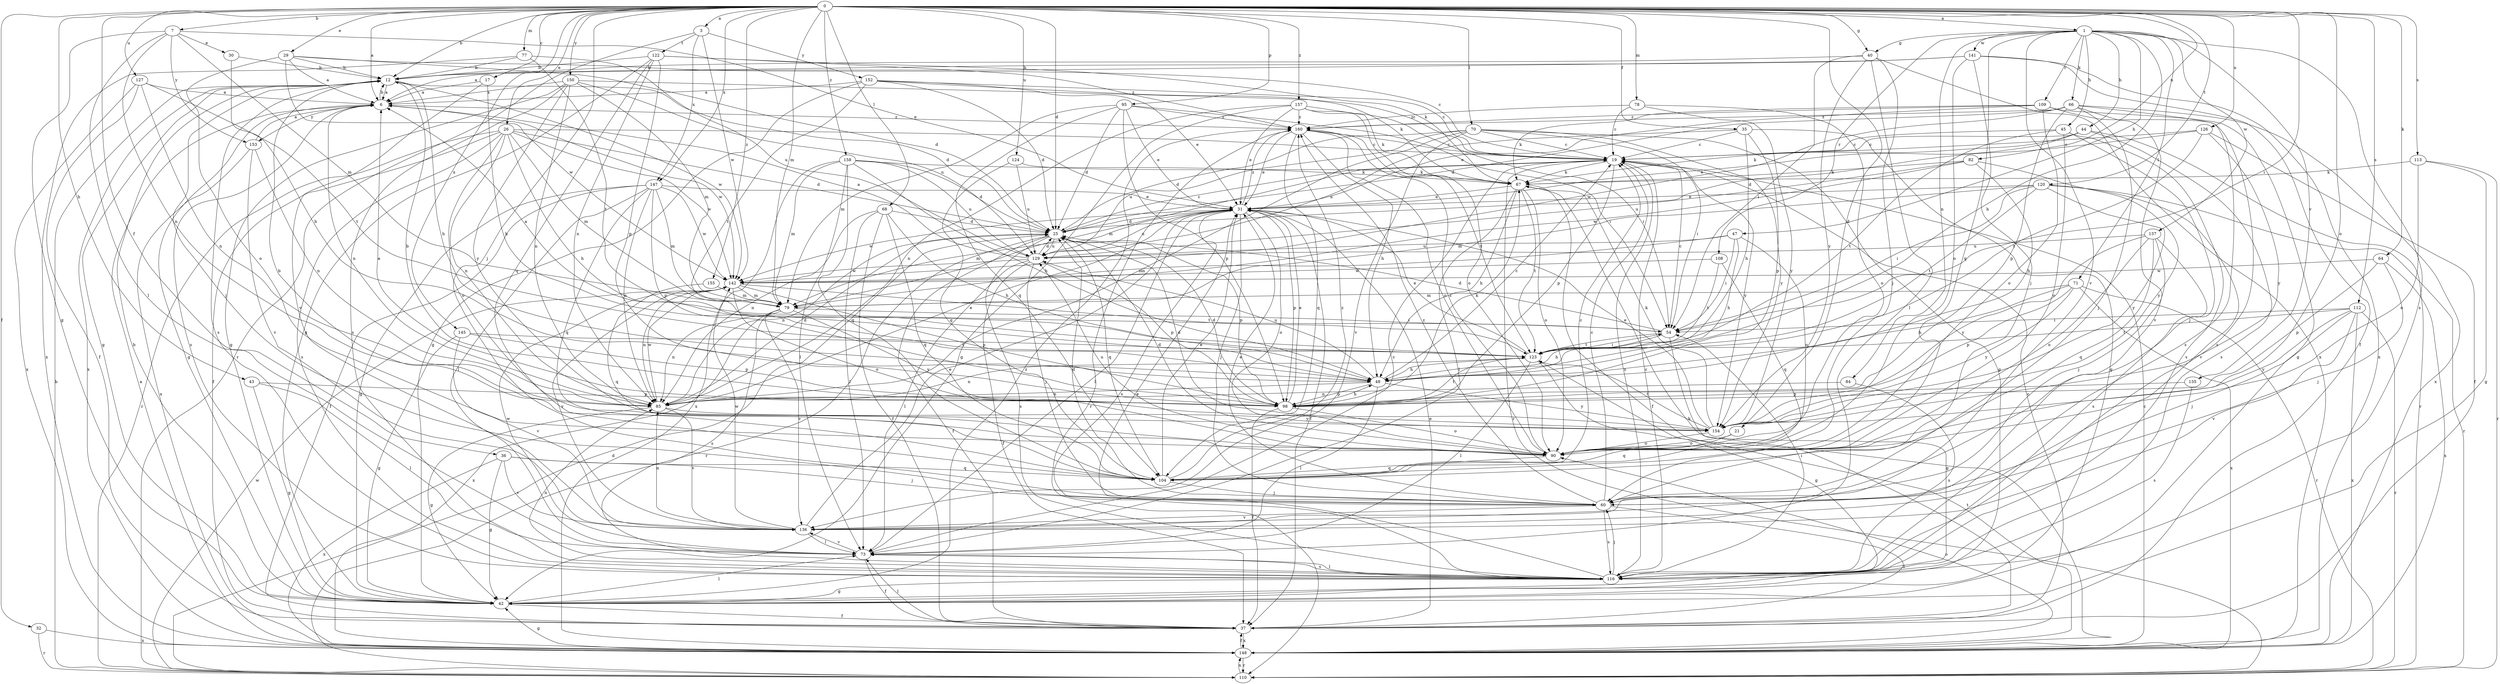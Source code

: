 strict digraph  {
0;
1;
3;
6;
7;
12;
17;
19;
21;
25;
26;
29;
30;
31;
32;
35;
36;
37;
40;
42;
43;
44;
45;
47;
48;
54;
60;
64;
66;
67;
68;
70;
71;
73;
77;
78;
79;
82;
84;
85;
90;
95;
98;
104;
108;
109;
110;
112;
113;
116;
120;
122;
123;
124;
126;
127;
129;
135;
136;
137;
141;
142;
145;
147;
148;
150;
152;
153;
154;
155;
157;
158;
160;
0 -> 1  [label=a];
0 -> 3  [label=a];
0 -> 6  [label=a];
0 -> 7  [label=b];
0 -> 12  [label=b];
0 -> 17  [label=c];
0 -> 21  [label=d];
0 -> 25  [label=d];
0 -> 26  [label=e];
0 -> 29  [label=e];
0 -> 32  [label=f];
0 -> 35  [label=f];
0 -> 36  [label=f];
0 -> 40  [label=g];
0 -> 43  [label=h];
0 -> 54  [label=i];
0 -> 60  [label=j];
0 -> 64  [label=k];
0 -> 68  [label=l];
0 -> 70  [label=l];
0 -> 77  [label=m];
0 -> 78  [label=m];
0 -> 79  [label=m];
0 -> 82  [label=n];
0 -> 90  [label=o];
0 -> 95  [label=p];
0 -> 112  [label=s];
0 -> 113  [label=s];
0 -> 120  [label=t];
0 -> 124  [label=u];
0 -> 126  [label=u];
0 -> 127  [label=u];
0 -> 145  [label=x];
0 -> 147  [label=x];
0 -> 150  [label=y];
0 -> 155  [label=z];
0 -> 157  [label=z];
0 -> 158  [label=z];
1 -> 40  [label=g];
1 -> 44  [label=h];
1 -> 45  [label=h];
1 -> 47  [label=h];
1 -> 48  [label=h];
1 -> 66  [label=k];
1 -> 71  [label=l];
1 -> 84  [label=n];
1 -> 104  [label=q];
1 -> 108  [label=r];
1 -> 109  [label=r];
1 -> 116  [label=s];
1 -> 135  [label=v];
1 -> 136  [label=v];
1 -> 137  [label=w];
1 -> 141  [label=w];
3 -> 110  [label=r];
3 -> 122  [label=t];
3 -> 142  [label=w];
3 -> 147  [label=x];
3 -> 152  [label=y];
6 -> 12  [label=b];
6 -> 42  [label=g];
6 -> 85  [label=n];
6 -> 116  [label=s];
6 -> 142  [label=w];
6 -> 153  [label=y];
6 -> 160  [label=z];
7 -> 30  [label=e];
7 -> 31  [label=e];
7 -> 42  [label=g];
7 -> 73  [label=l];
7 -> 79  [label=m];
7 -> 85  [label=n];
7 -> 153  [label=y];
12 -> 6  [label=a];
12 -> 25  [label=d];
12 -> 42  [label=g];
12 -> 48  [label=h];
12 -> 60  [label=j];
12 -> 116  [label=s];
12 -> 142  [label=w];
12 -> 148  [label=x];
17 -> 6  [label=a];
17 -> 48  [label=h];
17 -> 136  [label=v];
19 -> 67  [label=k];
19 -> 79  [label=m];
19 -> 98  [label=p];
19 -> 110  [label=r];
19 -> 116  [label=s];
19 -> 154  [label=y];
21 -> 90  [label=o];
21 -> 104  [label=q];
25 -> 19  [label=c];
25 -> 37  [label=f];
25 -> 85  [label=n];
25 -> 98  [label=p];
25 -> 104  [label=q];
25 -> 110  [label=r];
25 -> 116  [label=s];
25 -> 129  [label=u];
26 -> 19  [label=c];
26 -> 25  [label=d];
26 -> 37  [label=f];
26 -> 48  [label=h];
26 -> 79  [label=m];
26 -> 85  [label=n];
26 -> 90  [label=o];
26 -> 110  [label=r];
26 -> 116  [label=s];
26 -> 142  [label=w];
29 -> 6  [label=a];
29 -> 12  [label=b];
29 -> 19  [label=c];
29 -> 25  [label=d];
29 -> 90  [label=o];
29 -> 142  [label=w];
30 -> 12  [label=b];
30 -> 48  [label=h];
31 -> 25  [label=d];
31 -> 37  [label=f];
31 -> 60  [label=j];
31 -> 73  [label=l];
31 -> 79  [label=m];
31 -> 90  [label=o];
31 -> 98  [label=p];
31 -> 116  [label=s];
31 -> 129  [label=u];
31 -> 142  [label=w];
31 -> 160  [label=z];
32 -> 110  [label=r];
32 -> 148  [label=x];
35 -> 19  [label=c];
35 -> 42  [label=g];
35 -> 48  [label=h];
35 -> 98  [label=p];
35 -> 129  [label=u];
36 -> 42  [label=g];
36 -> 60  [label=j];
36 -> 104  [label=q];
36 -> 136  [label=v];
36 -> 148  [label=x];
37 -> 19  [label=c];
37 -> 31  [label=e];
37 -> 73  [label=l];
37 -> 148  [label=x];
40 -> 12  [label=b];
40 -> 54  [label=i];
40 -> 60  [label=j];
40 -> 73  [label=l];
40 -> 148  [label=x];
40 -> 154  [label=y];
42 -> 12  [label=b];
42 -> 37  [label=f];
42 -> 73  [label=l];
42 -> 160  [label=z];
43 -> 42  [label=g];
43 -> 73  [label=l];
43 -> 98  [label=p];
44 -> 19  [label=c];
44 -> 31  [label=e];
44 -> 67  [label=k];
44 -> 110  [label=r];
44 -> 116  [label=s];
45 -> 19  [label=c];
45 -> 60  [label=j];
45 -> 90  [label=o];
45 -> 116  [label=s];
45 -> 123  [label=t];
47 -> 48  [label=h];
47 -> 54  [label=i];
47 -> 79  [label=m];
47 -> 90  [label=o];
47 -> 129  [label=u];
48 -> 19  [label=c];
48 -> 73  [label=l];
48 -> 85  [label=n];
48 -> 98  [label=p];
48 -> 129  [label=u];
48 -> 154  [label=y];
54 -> 6  [label=a];
54 -> 19  [label=c];
54 -> 25  [label=d];
54 -> 42  [label=g];
54 -> 48  [label=h];
54 -> 123  [label=t];
60 -> 19  [label=c];
60 -> 25  [label=d];
60 -> 31  [label=e];
60 -> 37  [label=f];
60 -> 116  [label=s];
60 -> 136  [label=v];
60 -> 160  [label=z];
64 -> 60  [label=j];
64 -> 98  [label=p];
64 -> 142  [label=w];
64 -> 148  [label=x];
66 -> 25  [label=d];
66 -> 60  [label=j];
66 -> 98  [label=p];
66 -> 116  [label=s];
66 -> 136  [label=v];
66 -> 142  [label=w];
66 -> 148  [label=x];
66 -> 160  [label=z];
67 -> 31  [label=e];
67 -> 37  [label=f];
67 -> 48  [label=h];
67 -> 73  [label=l];
67 -> 90  [label=o];
67 -> 123  [label=t];
68 -> 25  [label=d];
68 -> 37  [label=f];
68 -> 48  [label=h];
68 -> 73  [label=l];
68 -> 85  [label=n];
68 -> 104  [label=q];
70 -> 19  [label=c];
70 -> 25  [label=d];
70 -> 42  [label=g];
70 -> 54  [label=i];
70 -> 85  [label=n];
70 -> 129  [label=u];
70 -> 136  [label=v];
70 -> 154  [label=y];
71 -> 48  [label=h];
71 -> 79  [label=m];
71 -> 98  [label=p];
71 -> 110  [label=r];
71 -> 148  [label=x];
71 -> 154  [label=y];
73 -> 19  [label=c];
73 -> 37  [label=f];
73 -> 116  [label=s];
73 -> 136  [label=v];
73 -> 142  [label=w];
77 -> 12  [label=b];
77 -> 123  [label=t];
77 -> 129  [label=u];
77 -> 148  [label=x];
78 -> 19  [label=c];
78 -> 90  [label=o];
78 -> 154  [label=y];
78 -> 160  [label=z];
79 -> 54  [label=i];
79 -> 85  [label=n];
79 -> 116  [label=s];
79 -> 136  [label=v];
79 -> 148  [label=x];
79 -> 154  [label=y];
82 -> 48  [label=h];
82 -> 67  [label=k];
82 -> 129  [label=u];
82 -> 142  [label=w];
82 -> 154  [label=y];
84 -> 85  [label=n];
84 -> 116  [label=s];
85 -> 25  [label=d];
85 -> 31  [label=e];
85 -> 42  [label=g];
85 -> 136  [label=v];
85 -> 142  [label=w];
85 -> 154  [label=y];
90 -> 12  [label=b];
90 -> 25  [label=d];
90 -> 104  [label=q];
90 -> 129  [label=u];
90 -> 160  [label=z];
95 -> 25  [label=d];
95 -> 31  [label=e];
95 -> 54  [label=i];
95 -> 79  [label=m];
95 -> 98  [label=p];
95 -> 104  [label=q];
95 -> 160  [label=z];
98 -> 6  [label=a];
98 -> 12  [label=b];
98 -> 25  [label=d];
98 -> 31  [label=e];
98 -> 37  [label=f];
98 -> 48  [label=h];
98 -> 67  [label=k];
98 -> 90  [label=o];
98 -> 123  [label=t];
104 -> 19  [label=c];
104 -> 31  [label=e];
104 -> 60  [label=j];
104 -> 160  [label=z];
108 -> 104  [label=q];
108 -> 123  [label=t];
108 -> 142  [label=w];
109 -> 31  [label=e];
109 -> 42  [label=g];
109 -> 67  [label=k];
109 -> 90  [label=o];
109 -> 116  [label=s];
109 -> 160  [label=z];
110 -> 12  [label=b];
110 -> 25  [label=d];
110 -> 142  [label=w];
110 -> 148  [label=x];
112 -> 54  [label=i];
112 -> 60  [label=j];
112 -> 110  [label=r];
112 -> 123  [label=t];
112 -> 136  [label=v];
112 -> 148  [label=x];
112 -> 154  [label=y];
113 -> 42  [label=g];
113 -> 67  [label=k];
113 -> 90  [label=o];
113 -> 110  [label=r];
116 -> 19  [label=c];
116 -> 31  [label=e];
116 -> 42  [label=g];
116 -> 54  [label=i];
116 -> 60  [label=j];
116 -> 73  [label=l];
116 -> 85  [label=n];
120 -> 31  [label=e];
120 -> 54  [label=i];
120 -> 79  [label=m];
120 -> 110  [label=r];
120 -> 123  [label=t];
120 -> 136  [label=v];
120 -> 154  [label=y];
122 -> 12  [label=b];
122 -> 42  [label=g];
122 -> 67  [label=k];
122 -> 85  [label=n];
122 -> 98  [label=p];
122 -> 104  [label=q];
122 -> 160  [label=z];
123 -> 31  [label=e];
123 -> 42  [label=g];
123 -> 48  [label=h];
123 -> 54  [label=i];
123 -> 73  [label=l];
123 -> 85  [label=n];
124 -> 67  [label=k];
124 -> 104  [label=q];
124 -> 129  [label=u];
126 -> 19  [label=c];
126 -> 25  [label=d];
126 -> 37  [label=f];
126 -> 123  [label=t];
126 -> 154  [label=y];
127 -> 6  [label=a];
127 -> 37  [label=f];
127 -> 85  [label=n];
127 -> 123  [label=t];
127 -> 148  [label=x];
129 -> 6  [label=a];
129 -> 25  [label=d];
129 -> 37  [label=f];
129 -> 60  [label=j];
129 -> 73  [label=l];
129 -> 98  [label=p];
129 -> 142  [label=w];
135 -> 98  [label=p];
135 -> 116  [label=s];
136 -> 31  [label=e];
136 -> 73  [label=l];
136 -> 85  [label=n];
136 -> 142  [label=w];
137 -> 60  [label=j];
137 -> 90  [label=o];
137 -> 104  [label=q];
137 -> 116  [label=s];
137 -> 129  [label=u];
137 -> 154  [label=y];
141 -> 6  [label=a];
141 -> 12  [label=b];
141 -> 37  [label=f];
141 -> 60  [label=j];
141 -> 90  [label=o];
141 -> 148  [label=x];
142 -> 79  [label=m];
142 -> 85  [label=n];
142 -> 90  [label=o];
142 -> 98  [label=p];
142 -> 123  [label=t];
142 -> 136  [label=v];
145 -> 42  [label=g];
145 -> 98  [label=p];
145 -> 123  [label=t];
145 -> 136  [label=v];
147 -> 31  [label=e];
147 -> 37  [label=f];
147 -> 42  [label=g];
147 -> 73  [label=l];
147 -> 79  [label=m];
147 -> 85  [label=n];
147 -> 98  [label=p];
147 -> 104  [label=q];
147 -> 142  [label=w];
148 -> 6  [label=a];
148 -> 19  [label=c];
148 -> 37  [label=f];
148 -> 42  [label=g];
148 -> 67  [label=k];
148 -> 90  [label=o];
148 -> 110  [label=r];
148 -> 123  [label=t];
150 -> 6  [label=a];
150 -> 19  [label=c];
150 -> 42  [label=g];
150 -> 79  [label=m];
150 -> 85  [label=n];
150 -> 116  [label=s];
150 -> 129  [label=u];
150 -> 154  [label=y];
152 -> 6  [label=a];
152 -> 19  [label=c];
152 -> 25  [label=d];
152 -> 31  [label=e];
152 -> 42  [label=g];
152 -> 67  [label=k];
152 -> 123  [label=t];
153 -> 6  [label=a];
153 -> 85  [label=n];
153 -> 136  [label=v];
153 -> 148  [label=x];
154 -> 25  [label=d];
154 -> 31  [label=e];
154 -> 67  [label=k];
154 -> 90  [label=o];
154 -> 123  [label=t];
155 -> 79  [label=m];
155 -> 104  [label=q];
157 -> 31  [label=e];
157 -> 42  [label=g];
157 -> 54  [label=i];
157 -> 67  [label=k];
157 -> 85  [label=n];
157 -> 90  [label=o];
157 -> 160  [label=z];
158 -> 25  [label=d];
158 -> 48  [label=h];
158 -> 67  [label=k];
158 -> 73  [label=l];
158 -> 79  [label=m];
158 -> 104  [label=q];
158 -> 129  [label=u];
158 -> 148  [label=x];
160 -> 19  [label=c];
160 -> 31  [label=e];
160 -> 48  [label=h];
160 -> 90  [label=o];
160 -> 104  [label=q];
160 -> 110  [label=r];
160 -> 123  [label=t];
}
